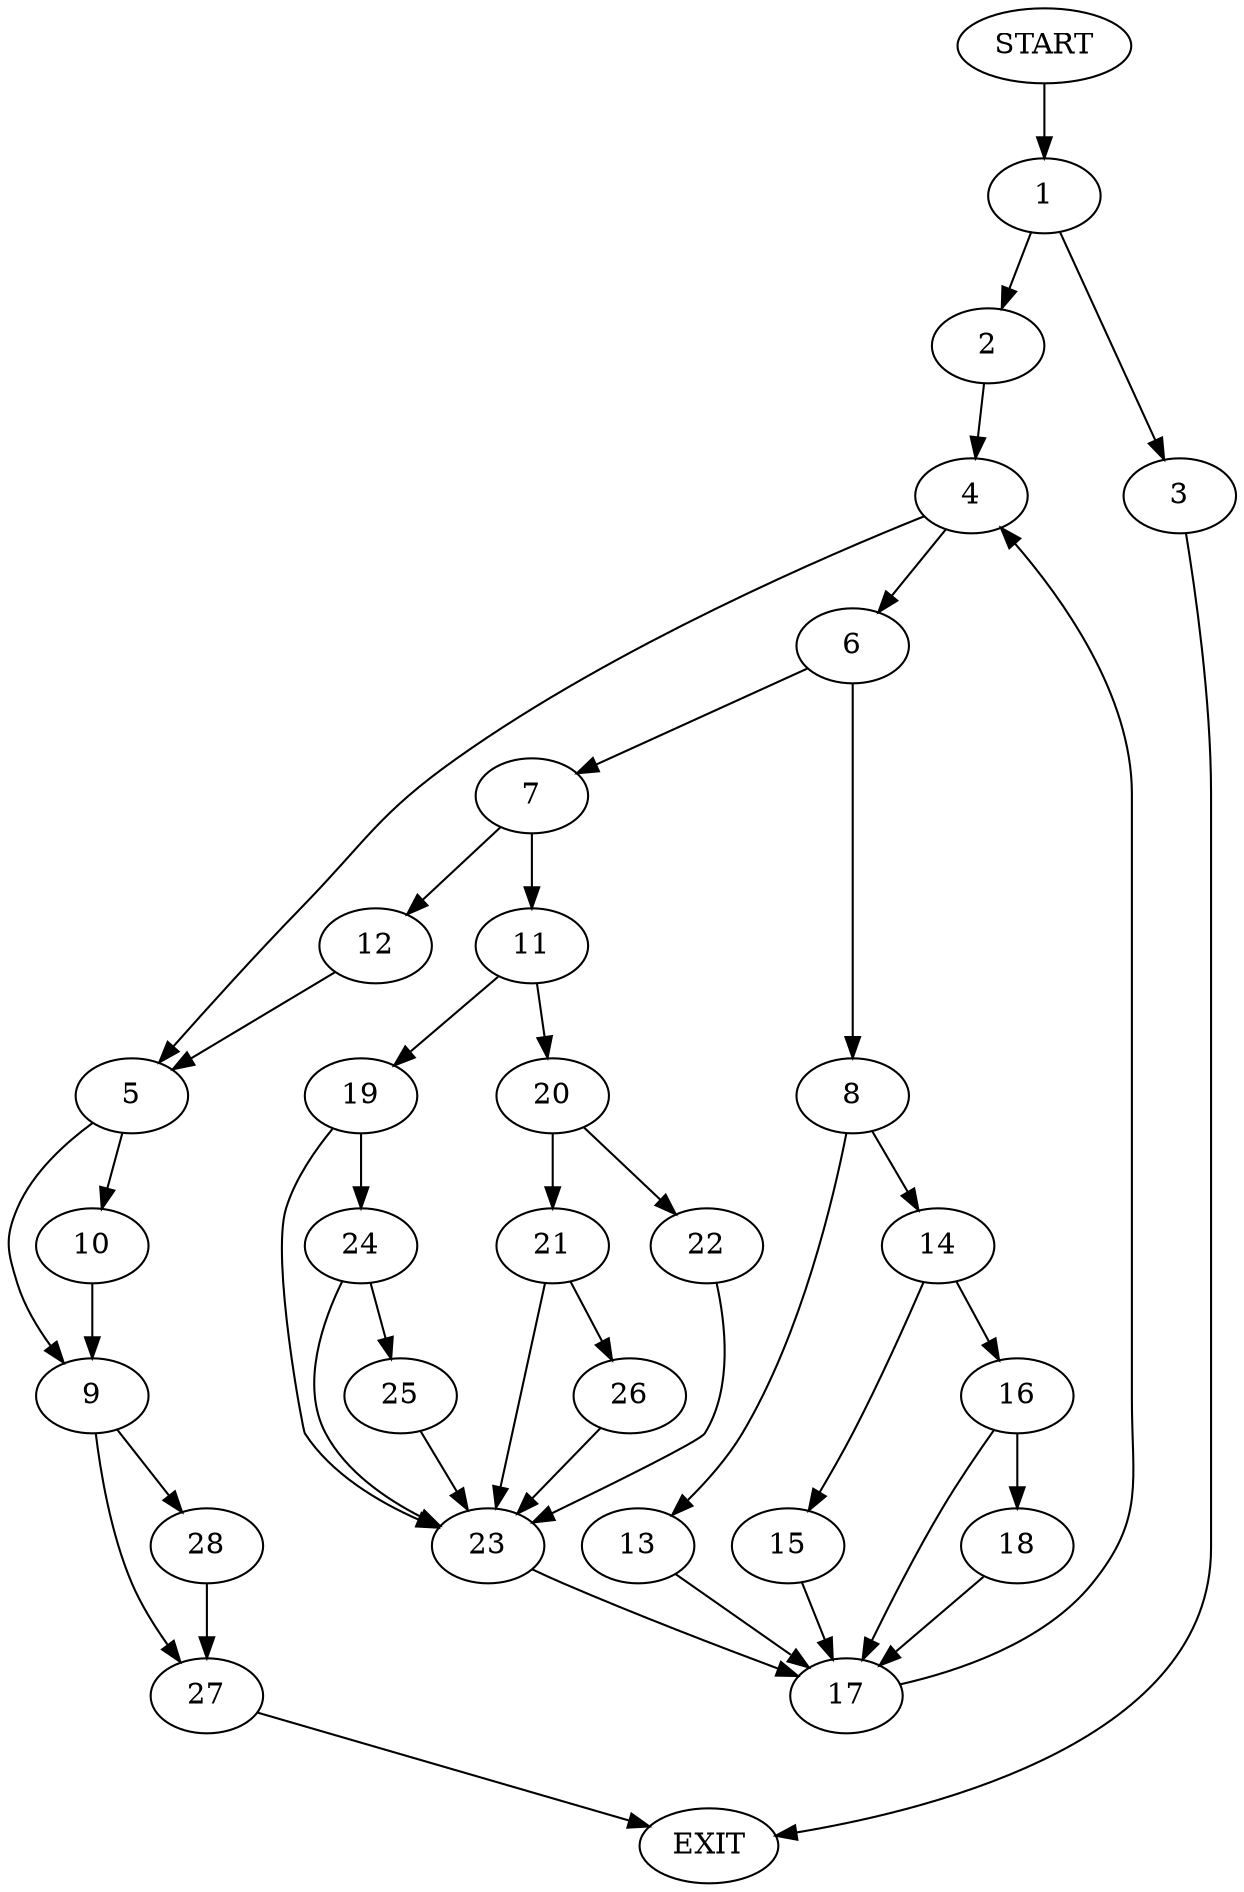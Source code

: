 digraph {
0 [label="START"]
29 [label="EXIT"]
0 -> 1
1 -> 2
1 -> 3
3 -> 29
2 -> 4
4 -> 5
4 -> 6
6 -> 7
6 -> 8
5 -> 9
5 -> 10
7 -> 11
7 -> 12
8 -> 13
8 -> 14
14 -> 15
14 -> 16
13 -> 17
17 -> 4
16 -> 17
16 -> 18
15 -> 17
18 -> 17
11 -> 19
11 -> 20
12 -> 5
20 -> 21
20 -> 22
19 -> 23
19 -> 24
23 -> 17
24 -> 23
24 -> 25
25 -> 23
22 -> 23
21 -> 23
21 -> 26
26 -> 23
9 -> 27
9 -> 28
10 -> 9
28 -> 27
27 -> 29
}
